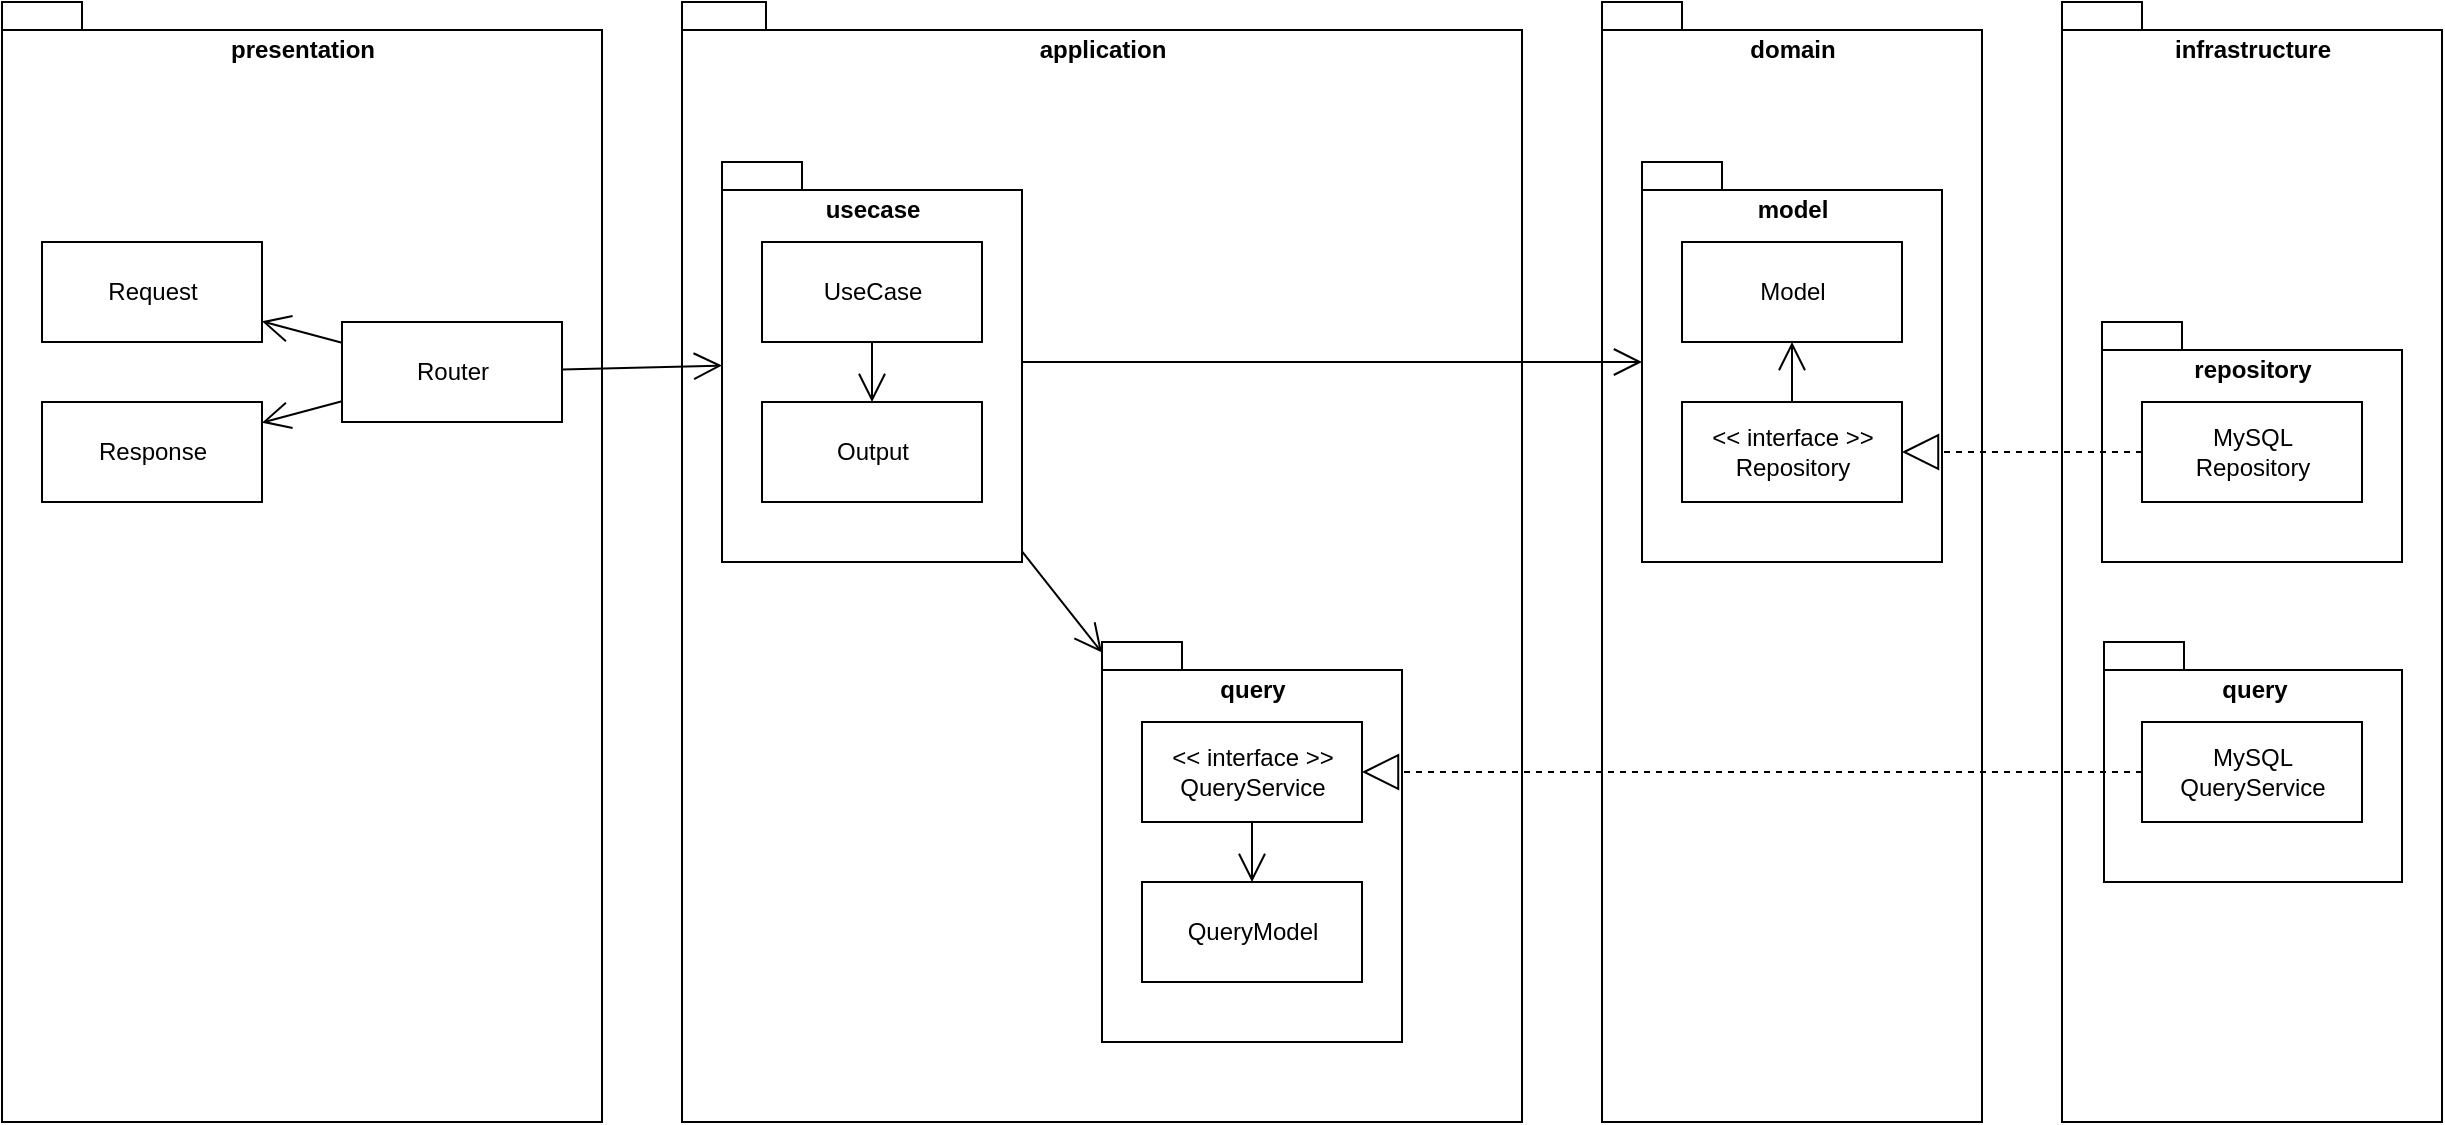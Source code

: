 <mxfile>
    <diagram id="afhy61-JGGwbrwMMAsw_" name="ページ1">
        <mxGraphModel dx="436" dy="905" grid="1" gridSize="10" guides="1" tooltips="1" connect="1" arrows="1" fold="1" page="1" pageScale="1" pageWidth="827" pageHeight="1169" math="0" shadow="0">
            <root>
                <mxCell id="0"/>
                <mxCell id="1" parent="0"/>
                <mxCell id="26" value="domain" style="shape=folder;fontStyle=1;spacingTop=10;tabWidth=40;tabHeight=14;tabPosition=left;html=1;verticalAlign=top;fillColor=none;" parent="1" vertex="1">
                    <mxGeometry x="820" y="80" width="190" height="560" as="geometry"/>
                </mxCell>
                <mxCell id="27" value="presentation" style="shape=folder;fontStyle=1;spacingTop=10;tabWidth=40;tabHeight=14;tabPosition=left;html=1;verticalAlign=top;fillColor=none;" parent="1" vertex="1">
                    <mxGeometry x="20" y="80" width="300" height="560" as="geometry"/>
                </mxCell>
                <mxCell id="28" value="application" style="shape=folder;fontStyle=1;spacingTop=10;tabWidth=40;tabHeight=14;tabPosition=left;html=1;verticalAlign=top;fillColor=none;" parent="1" vertex="1">
                    <mxGeometry x="360" y="80" width="420" height="560" as="geometry"/>
                </mxCell>
                <mxCell id="29" value="infrastructure" style="shape=folder;fontStyle=1;spacingTop=10;tabWidth=40;tabHeight=14;tabPosition=left;html=1;verticalAlign=top;fillColor=none;" parent="1" vertex="1">
                    <mxGeometry x="1050" y="80" width="190" height="560" as="geometry"/>
                </mxCell>
                <mxCell id="58" value="usecase" style="shape=folder;fontStyle=1;spacingTop=10;tabWidth=40;tabHeight=14;tabPosition=left;html=1;verticalAlign=top;fillColor=none;" parent="1" vertex="1">
                    <mxGeometry x="380" y="160" width="150" height="200" as="geometry"/>
                </mxCell>
                <mxCell id="59" value="query" style="shape=folder;fontStyle=1;spacingTop=10;tabWidth=40;tabHeight=14;tabPosition=left;html=1;verticalAlign=top;fillColor=none;" parent="1" vertex="1">
                    <mxGeometry x="570" y="400" width="150" height="200" as="geometry"/>
                </mxCell>
                <mxCell id="60" value="model" style="shape=folder;fontStyle=1;spacingTop=10;tabWidth=40;tabHeight=14;tabPosition=left;html=1;verticalAlign=top;fillColor=none;" parent="1" vertex="1">
                    <mxGeometry x="840" y="160" width="150" height="200" as="geometry"/>
                </mxCell>
                <mxCell id="61" value="repository" style="shape=folder;fontStyle=1;spacingTop=10;tabWidth=40;tabHeight=14;tabPosition=left;html=1;verticalAlign=top;fillColor=none;" parent="1" vertex="1">
                    <mxGeometry x="1070" y="240" width="150" height="120" as="geometry"/>
                </mxCell>
                <mxCell id="62" value="query" style="shape=folder;fontStyle=1;spacingTop=10;tabWidth=40;tabHeight=14;tabPosition=left;html=1;verticalAlign=top;fillColor=none;" parent="1" vertex="1">
                    <mxGeometry x="1071" y="400" width="149" height="120" as="geometry"/>
                </mxCell>
                <mxCell id="30" value="Router" style="html=1;" parent="1" vertex="1">
                    <mxGeometry x="190" y="240" width="110" height="50" as="geometry"/>
                </mxCell>
                <mxCell id="31" value="Request" style="html=1;" parent="1" vertex="1">
                    <mxGeometry x="40" y="200" width="110" height="50" as="geometry"/>
                </mxCell>
                <mxCell id="32" value="Response" style="html=1;" parent="1" vertex="1">
                    <mxGeometry x="40" y="280" width="110" height="50" as="geometry"/>
                </mxCell>
                <mxCell id="33" value="UseCase" style="html=1;" parent="1" vertex="1">
                    <mxGeometry x="400" y="200" width="110" height="50" as="geometry"/>
                </mxCell>
                <mxCell id="34" value="Output" style="html=1;" parent="1" vertex="1">
                    <mxGeometry x="400" y="280" width="110" height="50" as="geometry"/>
                </mxCell>
                <mxCell id="37" value="" style="endArrow=open;endFill=1;endSize=12;html=1;" parent="1" source="30" target="31" edge="1">
                    <mxGeometry width="160" relative="1" as="geometry">
                        <mxPoint x="420" y="340" as="sourcePoint"/>
                        <mxPoint x="580" y="340" as="targetPoint"/>
                    </mxGeometry>
                </mxCell>
                <mxCell id="38" value="" style="endArrow=open;endFill=1;endSize=12;html=1;" parent="1" source="30" target="32" edge="1">
                    <mxGeometry width="160" relative="1" as="geometry">
                        <mxPoint x="225.556" y="260" as="sourcePoint"/>
                        <mxPoint x="194.444" y="220" as="targetPoint"/>
                    </mxGeometry>
                </mxCell>
                <mxCell id="40" value="" style="endArrow=open;endFill=1;endSize=12;html=1;" parent="1" source="30" target="58" edge="1">
                    <mxGeometry width="160" relative="1" as="geometry">
                        <mxPoint x="300" y="283.382" as="sourcePoint"/>
                        <mxPoint x="530" y="276.618" as="targetPoint"/>
                    </mxGeometry>
                </mxCell>
                <mxCell id="41" value="" style="endArrow=open;endFill=1;endSize=12;html=1;" parent="1" source="33" target="34" edge="1">
                    <mxGeometry width="160" relative="1" as="geometry">
                        <mxPoint x="300" y="307.917" as="sourcePoint"/>
                        <mxPoint x="430" y="362.083" as="targetPoint"/>
                    </mxGeometry>
                </mxCell>
                <mxCell id="45" value="Model" style="html=1;" parent="1" vertex="1">
                    <mxGeometry x="860" y="200" width="110" height="50" as="geometry"/>
                </mxCell>
                <mxCell id="46" value="" style="endArrow=open;endFill=1;endSize=12;html=1;" parent="1" source="58" target="60" edge="1">
                    <mxGeometry width="160" relative="1" as="geometry">
                        <mxPoint x="640" y="282.857" as="sourcePoint"/>
                        <mxPoint x="1090" y="347.143" as="targetPoint"/>
                    </mxGeometry>
                </mxCell>
                <mxCell id="47" value="MySQL&lt;br&gt;Repository" style="html=1;" parent="1" vertex="1">
                    <mxGeometry x="1090" y="280" width="110" height="50" as="geometry"/>
                </mxCell>
                <mxCell id="50" value="&amp;lt;&amp;lt; interface &amp;gt;&amp;gt;&lt;br&gt;Repository" style="html=1;" parent="1" vertex="1">
                    <mxGeometry x="860" y="280" width="110" height="50" as="geometry"/>
                </mxCell>
                <mxCell id="51" value="" style="endArrow=open;endFill=1;endSize=12;html=1;" parent="1" source="50" target="45" edge="1">
                    <mxGeometry width="160" relative="1" as="geometry">
                        <mxPoint x="1250" y="195" as="sourcePoint"/>
                        <mxPoint x="1080" y="195" as="targetPoint"/>
                    </mxGeometry>
                </mxCell>
                <mxCell id="52" value="" style="endArrow=block;endSize=16;endFill=0;html=1;dashed=1;" parent="1" source="47" target="50" edge="1">
                    <mxGeometry width="160" relative="1" as="geometry">
                        <mxPoint x="950" y="240" as="sourcePoint"/>
                        <mxPoint x="1110" y="240" as="targetPoint"/>
                    </mxGeometry>
                </mxCell>
                <mxCell id="54" value="MySQL&lt;br&gt;QueryService" style="html=1;" parent="1" vertex="1">
                    <mxGeometry x="1090" y="440" width="110" height="50" as="geometry"/>
                </mxCell>
                <mxCell id="55" value="&amp;lt;&amp;lt; interface &amp;gt;&amp;gt;&lt;br&gt;QueryService" style="html=1;" parent="1" vertex="1">
                    <mxGeometry x="590" y="440" width="110" height="50" as="geometry"/>
                </mxCell>
                <mxCell id="56" value="" style="endArrow=block;endSize=16;endFill=0;html=1;dashed=1;" parent="1" source="54" target="55" edge="1">
                    <mxGeometry width="160" relative="1" as="geometry">
                        <mxPoint x="540" y="50" as="sourcePoint"/>
                        <mxPoint x="700" y="50" as="targetPoint"/>
                    </mxGeometry>
                </mxCell>
                <mxCell id="57" value="" style="endArrow=open;endFill=1;endSize=12;html=1;" parent="1" source="58" target="59" edge="1">
                    <mxGeometry width="160" relative="1" as="geometry">
                        <mxPoint x="560" y="300" as="sourcePoint"/>
                        <mxPoint x="530" y="330" as="targetPoint"/>
                    </mxGeometry>
                </mxCell>
                <mxCell id="63" value="QueryModel" style="html=1;" parent="1" vertex="1">
                    <mxGeometry x="590" y="520" width="110" height="50" as="geometry"/>
                </mxCell>
                <mxCell id="64" value="" style="endArrow=open;endFill=1;endSize=12;html=1;" parent="1" source="55" target="63" edge="1">
                    <mxGeometry width="160" relative="1" as="geometry">
                        <mxPoint x="487.5" y="300" as="sourcePoint"/>
                        <mxPoint x="622.5" y="450" as="targetPoint"/>
                    </mxGeometry>
                </mxCell>
            </root>
        </mxGraphModel>
    </diagram>
</mxfile>
